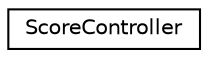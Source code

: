 digraph "Graphical Class Hierarchy"
{
 // LATEX_PDF_SIZE
  edge [fontname="Helvetica",fontsize="10",labelfontname="Helvetica",labelfontsize="10"];
  node [fontname="Helvetica",fontsize="10",shape=record];
  rankdir="LR";
  Node0 [label="ScoreController",height=0.2,width=0.4,color="black", fillcolor="white", style="filled",URL="$classScoreController.html",tooltip=" "];
}
